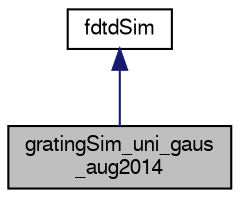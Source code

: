 digraph "gratingSim_uni_gaus_aug2014"
{
 // LATEX_PDF_SIZE
  edge [fontname="FreeSans",fontsize="10",labelfontname="FreeSans",labelfontsize="10"];
  node [fontname="FreeSans",fontsize="10",shape=record];
  Node0 [label="gratingSim_uni_gaus\l_aug2014",height=0.2,width=0.4,color="black", fillcolor="grey75", style="filled", fontcolor="black",tooltip=" "];
  Node1 -> Node0 [dir="back",color="midnightblue",fontsize="10",style="solid",fontname="FreeSans"];
  Node1 [label="fdtdSim",height=0.2,width=0.4,color="black", fillcolor="white", style="filled",URL="$classfdtd_sim.html",tooltip=" "];
}
